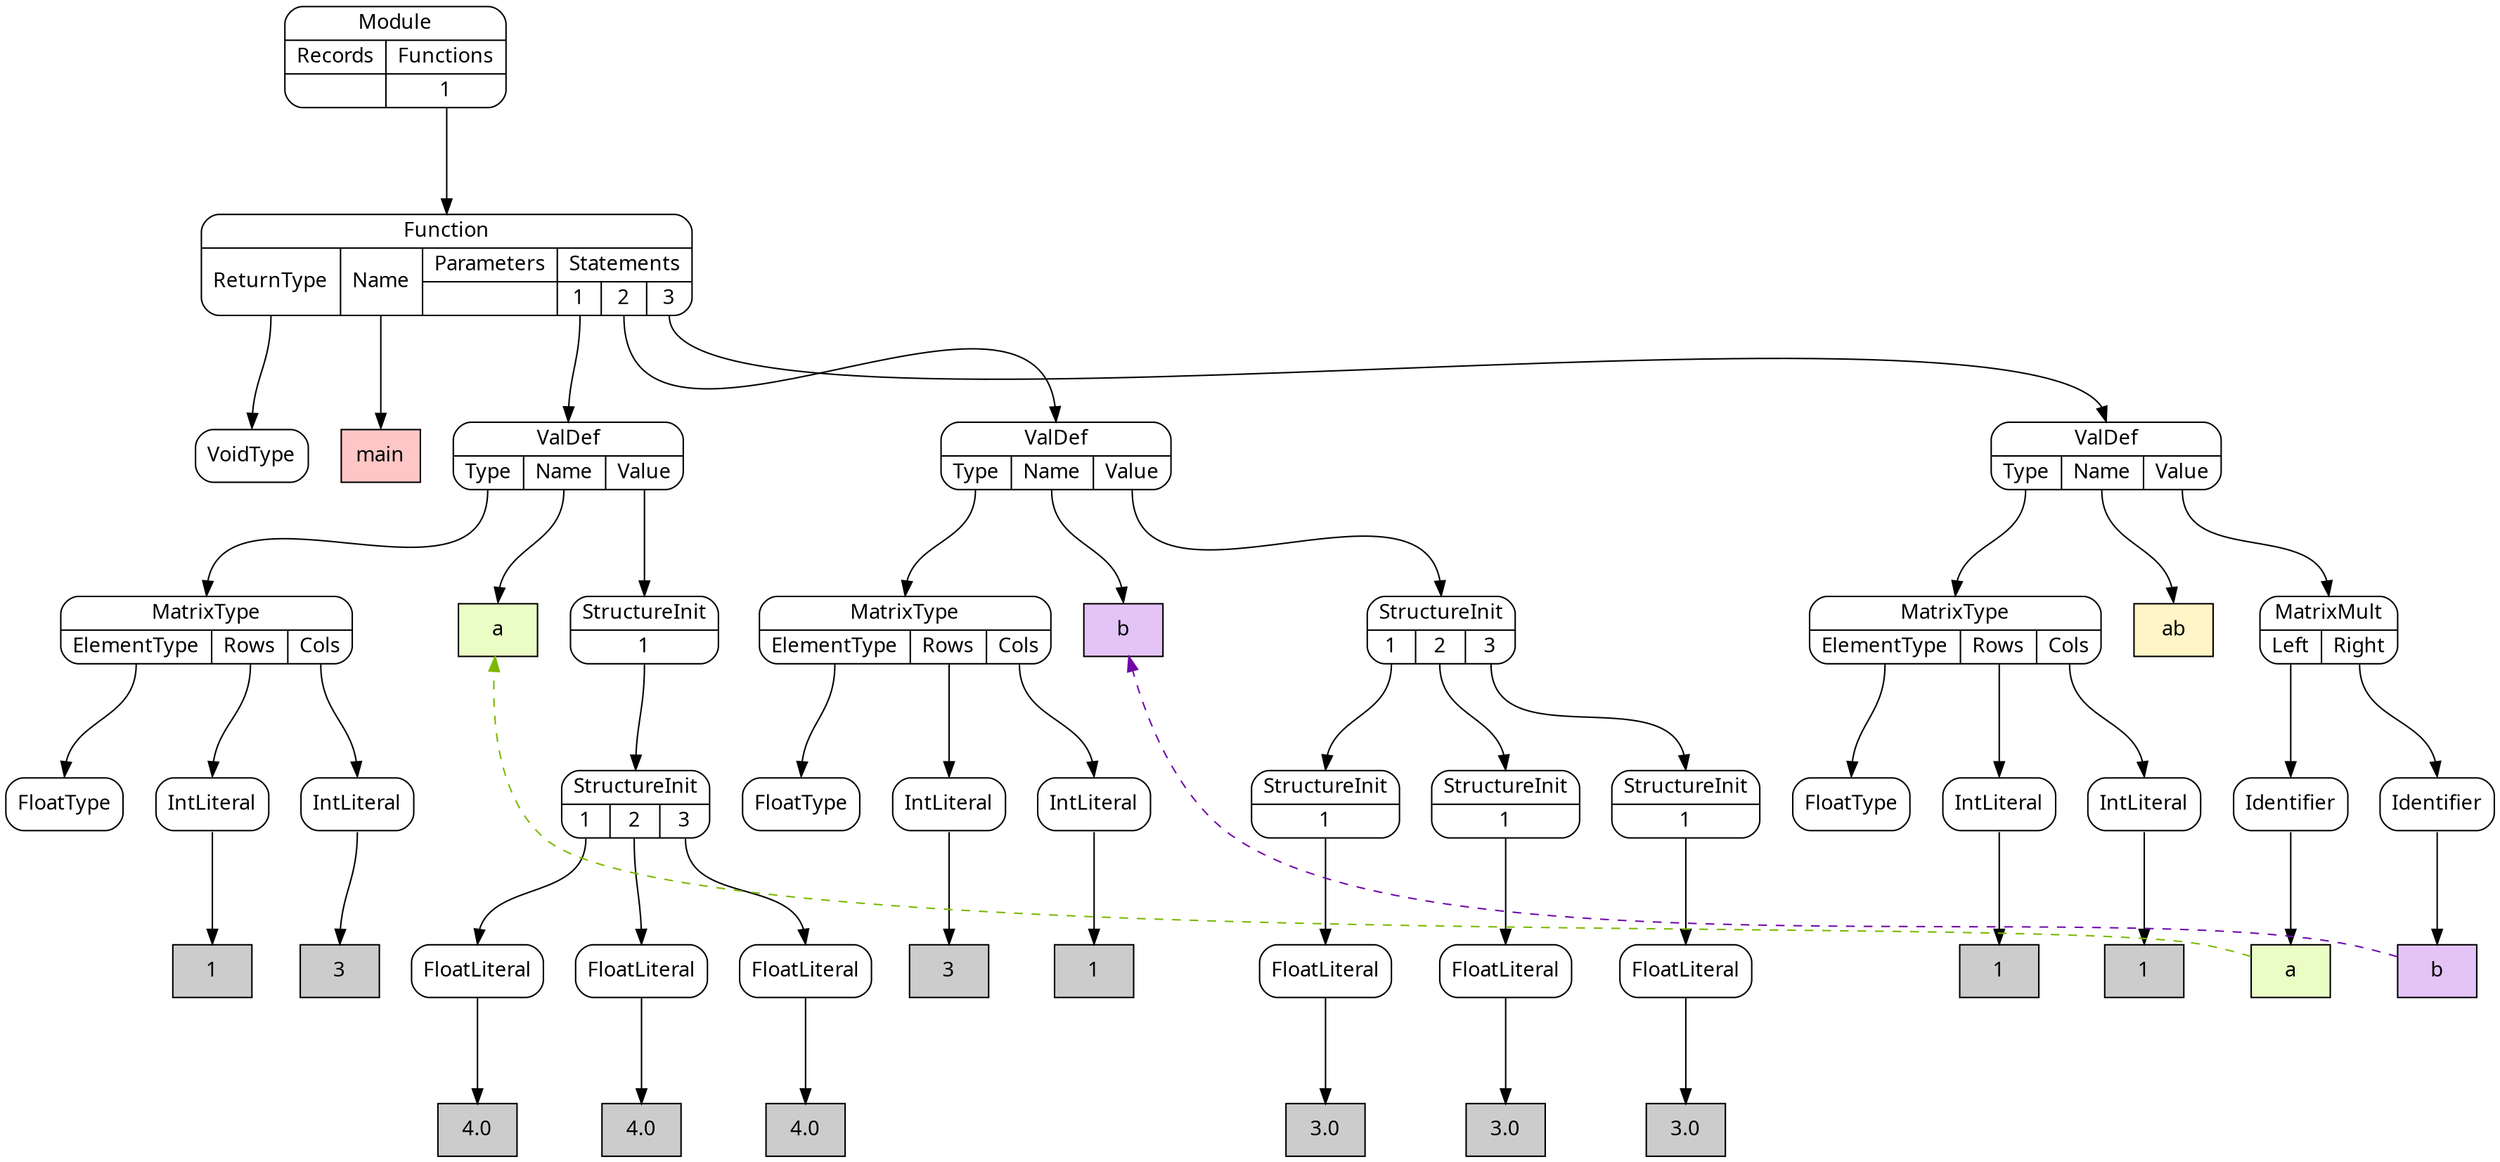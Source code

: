 digraph {
node [shape=Mrecord, style=filled, fillcolor=white, fontname="Calibri"];
graph [ordering=out, nodesep=0.3, ranksep=1];

# SimpleNode VoidType
node0 [label="VoidType", tooltip="VoidType"]

# DeclarationLiteral main
node1 [shape=box, label="main", fillcolor="#FFC6C6", tooltip="main"]

# SimpleNode FloatType
node2 [label="FloatType", tooltip="FloatType"]

# Literal 1
node3 [shape=box, label="1", fillcolor="#cccccc", tooltip="1"]

# SimpleNode IntLiteral
node4:s -> node3:n
node4 [label="IntLiteral", tooltip="IntLiteral"]

# Literal 3
node5 [shape=box, label="3", fillcolor="#cccccc", tooltip="3"]

# SimpleNode IntLiteral
node6:s -> node5:n
node6 [label="IntLiteral", tooltip="IntLiteral"]

# PortNode MatrixType
node7:p0:s -> node2:n
node7:p1:s -> node4:n
node7:p2:s -> node6:n
node7 [label="{MatrixType|{<p0>ElementType|<p1>Rows|<p2>Cols}}", tooltip="MatrixType"]

# DeclarationLiteral a
node8 [shape=box, label="a", fillcolor="#EAFDC5", tooltip="a"]

# Literal 4.0
node9 [shape=box, label="4.0", fillcolor="#cccccc", tooltip="4.0"]

# SimpleNode FloatLiteral
node10:s -> node9:n
node10 [label="FloatLiteral", tooltip="FloatLiteral"]

# Literal 4.0
node11 [shape=box, label="4.0", fillcolor="#cccccc", tooltip="4.0"]

# SimpleNode FloatLiteral
node12:s -> node11:n
node12 [label="FloatLiteral", tooltip="FloatLiteral"]

# Literal 4.0
node13 [shape=box, label="4.0", fillcolor="#cccccc", tooltip="4.0"]

# SimpleNode FloatLiteral
node14:s -> node13:n
node14 [label="FloatLiteral", tooltip="FloatLiteral"]

# PortNode StructureInit
node15:p0:s -> node10:n
node15:p1:s -> node12:n
node15:p2:s -> node14:n
node15 [label="{StructureInit|{<p0>1|<p1>2|<p2>3}}", tooltip="StructureInit"]

# PortNode StructureInit
node16:p0:s -> node15:n
node16 [label="{StructureInit|{<p0>1}}", tooltip="StructureInit"]

# PortNode ValDef
node17:p0:s -> node7:n
node17:p1:s -> node8:n
node17:p2:s -> node16:n
node17 [label="{ValDef|{<p0>Type|<p1>Name|<p2>Value}}", tooltip="ValDef"]

# SimpleNode FloatType
node18 [label="FloatType", tooltip="FloatType"]

# Literal 3
node19 [shape=box, label="3", fillcolor="#cccccc", tooltip="3"]

# SimpleNode IntLiteral
node20:s -> node19:n
node20 [label="IntLiteral", tooltip="IntLiteral"]

# Literal 1
node21 [shape=box, label="1", fillcolor="#cccccc", tooltip="1"]

# SimpleNode IntLiteral
node22:s -> node21:n
node22 [label="IntLiteral", tooltip="IntLiteral"]

# PortNode MatrixType
node23:p0:s -> node18:n
node23:p1:s -> node20:n
node23:p2:s -> node22:n
node23 [label="{MatrixType|{<p0>ElementType|<p1>Rows|<p2>Cols}}", tooltip="MatrixType"]

# DeclarationLiteral b
node24 [shape=box, label="b", fillcolor="#E4C3F7", tooltip="b"]

# Literal 3.0
node25 [shape=box, label="3.0", fillcolor="#cccccc", tooltip="3.0"]

# SimpleNode FloatLiteral
node26:s -> node25:n
node26 [label="FloatLiteral", tooltip="FloatLiteral"]

# PortNode StructureInit
node27:p0:s -> node26:n
node27 [label="{StructureInit|{<p0>1}}", tooltip="StructureInit"]

# Literal 3.0
node28 [shape=box, label="3.0", fillcolor="#cccccc", tooltip="3.0"]

# SimpleNode FloatLiteral
node29:s -> node28:n
node29 [label="FloatLiteral", tooltip="FloatLiteral"]

# PortNode StructureInit
node30:p0:s -> node29:n
node30 [label="{StructureInit|{<p0>1}}", tooltip="StructureInit"]

# Literal 3.0
node31 [shape=box, label="3.0", fillcolor="#cccccc", tooltip="3.0"]

# SimpleNode FloatLiteral
node32:s -> node31:n
node32 [label="FloatLiteral", tooltip="FloatLiteral"]

# PortNode StructureInit
node33:p0:s -> node32:n
node33 [label="{StructureInit|{<p0>1}}", tooltip="StructureInit"]

# PortNode StructureInit
node34:p0:s -> node27:n
node34:p1:s -> node30:n
node34:p2:s -> node33:n
node34 [label="{StructureInit|{<p0>1|<p1>2|<p2>3}}", tooltip="StructureInit"]

# PortNode ValDef
node35:p0:s -> node23:n
node35:p1:s -> node24:n
node35:p2:s -> node34:n
node35 [label="{ValDef|{<p0>Type|<p1>Name|<p2>Value}}", tooltip="ValDef"]

# SimpleNode FloatType
node36 [label="FloatType", tooltip="FloatType"]

# Literal 1
node37 [shape=box, label="1", fillcolor="#cccccc", tooltip="1"]

# SimpleNode IntLiteral
node38:s -> node37:n
node38 [label="IntLiteral", tooltip="IntLiteral"]

# Literal 1
node39 [shape=box, label="1", fillcolor="#cccccc", tooltip="1"]

# SimpleNode IntLiteral
node40:s -> node39:n
node40 [label="IntLiteral", tooltip="IntLiteral"]

# PortNode MatrixType
node41:p0:s -> node36:n
node41:p1:s -> node38:n
node41:p2:s -> node40:n
node41 [label="{MatrixType|{<p0>ElementType|<p1>Rows|<p2>Cols}}", tooltip="MatrixType"]

# DeclarationLiteral ab
node42 [shape=box, label="ab", fillcolor="#FFF5C6", tooltip="ab"]

# ReferenceLiteral a
node43 -> node8 [style=dashed, constraint=false, color="#7BB800"]
node43 [shape=box, label="a", fillcolor="#EAFDC5", tooltip="a"]

# SimpleNode Identifier
node44:s -> node43:n
node44 [label="Identifier", tooltip="Identifier"]

# ReferenceLiteral b
node45 -> node24 [style=dashed, constraint=false, color="#7109AA"]
node45 [shape=box, label="b", fillcolor="#E4C3F7", tooltip="b"]

# SimpleNode Identifier
node46:s -> node45:n
node46 [label="Identifier", tooltip="Identifier"]

# PortNode MatrixMult
node47:p0:s -> node44:n
node47:p1:s -> node46:n
node47 [label="{MatrixMult|{<p0>Left|<p1>Right}}", tooltip="MatrixMult"]

# PortNode ValDef
node48:p0:s -> node41:n
node48:p1:s -> node42:n
node48:p2:s -> node47:n
node48 [label="{ValDef|{<p0>Type|<p1>Name|<p2>Value}}", tooltip="ValDef"]

# PortNode Function
node49:p0:s -> node0:n
node49:p1:s -> node1:n
node49:p3_0:s -> node17:n
node49:p3_1:s -> node35:n
node49:p3_2:s -> node48:n
node49 [label="{Function|{<p0>ReturnType|<p1>Name|{Parameters|{}}|{Statements|{<p3_0>1|<p3_1>2|<p3_2>3}}}}", tooltip="Function"]

# PortNode Module
node50:p1_0:s -> node49:n
node50 [label="{Module|{{Records|{}}|{Functions|{<p1_0>1}}}}", tooltip="Module"]

}
